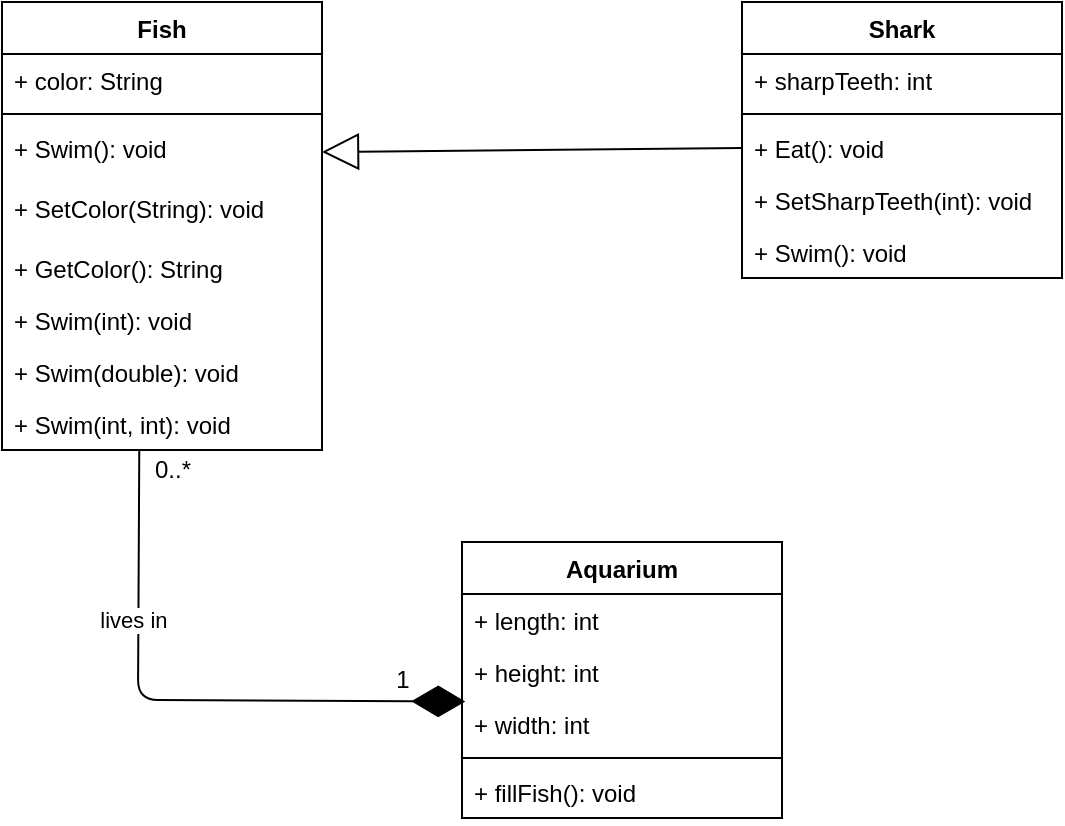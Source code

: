 <mxfile version="13.8.0" type="github">
  <diagram id="C5RBs43oDa-KdzZeNtuy" name="Page-1">
    <mxGraphModel dx="556" dy="602" grid="1" gridSize="10" guides="1" tooltips="1" connect="1" arrows="1" fold="1" page="1" pageScale="1" pageWidth="827" pageHeight="1169" math="0" shadow="0">
      <root>
        <mxCell id="WIyWlLk6GJQsqaUBKTNV-0" />
        <mxCell id="WIyWlLk6GJQsqaUBKTNV-1" parent="WIyWlLk6GJQsqaUBKTNV-0" />
        <mxCell id="ZDt5OQKj0tVtjhARu_XK-0" value="Fish" style="swimlane;fontStyle=1;align=center;verticalAlign=top;childLayout=stackLayout;horizontal=1;startSize=26;horizontalStack=0;resizeParent=1;resizeParentMax=0;resizeLast=0;collapsible=1;marginBottom=0;" vertex="1" parent="WIyWlLk6GJQsqaUBKTNV-1">
          <mxGeometry x="240" y="140" width="160" height="224" as="geometry" />
        </mxCell>
        <mxCell id="ZDt5OQKj0tVtjhARu_XK-1" value="+ color: String" style="text;strokeColor=none;fillColor=none;align=left;verticalAlign=top;spacingLeft=4;spacingRight=4;overflow=hidden;rotatable=0;points=[[0,0.5],[1,0.5]];portConstraint=eastwest;" vertex="1" parent="ZDt5OQKj0tVtjhARu_XK-0">
          <mxGeometry y="26" width="160" height="26" as="geometry" />
        </mxCell>
        <mxCell id="ZDt5OQKj0tVtjhARu_XK-2" value="" style="line;strokeWidth=1;fillColor=none;align=left;verticalAlign=middle;spacingTop=-1;spacingLeft=3;spacingRight=3;rotatable=0;labelPosition=right;points=[];portConstraint=eastwest;" vertex="1" parent="ZDt5OQKj0tVtjhARu_XK-0">
          <mxGeometry y="52" width="160" height="8" as="geometry" />
        </mxCell>
        <mxCell id="ZDt5OQKj0tVtjhARu_XK-3" value="+ Swim(): void" style="text;strokeColor=none;fillColor=none;align=left;verticalAlign=top;spacingLeft=4;spacingRight=4;overflow=hidden;rotatable=0;points=[[0,0.5],[1,0.5]];portConstraint=eastwest;" vertex="1" parent="ZDt5OQKj0tVtjhARu_XK-0">
          <mxGeometry y="60" width="160" height="30" as="geometry" />
        </mxCell>
        <mxCell id="ZDt5OQKj0tVtjhARu_XK-5" value="+ SetColor(String): void" style="text;strokeColor=none;fillColor=none;align=left;verticalAlign=top;spacingLeft=4;spacingRight=4;overflow=hidden;rotatable=0;points=[[0,0.5],[1,0.5]];portConstraint=eastwest;" vertex="1" parent="ZDt5OQKj0tVtjhARu_XK-0">
          <mxGeometry y="90" width="160" height="30" as="geometry" />
        </mxCell>
        <mxCell id="ZDt5OQKj0tVtjhARu_XK-6" value="+ GetColor(): String" style="text;strokeColor=none;fillColor=none;align=left;verticalAlign=top;spacingLeft=4;spacingRight=4;overflow=hidden;rotatable=0;points=[[0,0.5],[1,0.5]];portConstraint=eastwest;" vertex="1" parent="ZDt5OQKj0tVtjhARu_XK-0">
          <mxGeometry y="120" width="160" height="26" as="geometry" />
        </mxCell>
        <mxCell id="ZDt5OQKj0tVtjhARu_XK-7" value="+ Swim(int): void" style="text;strokeColor=none;fillColor=none;align=left;verticalAlign=top;spacingLeft=4;spacingRight=4;overflow=hidden;rotatable=0;points=[[0,0.5],[1,0.5]];portConstraint=eastwest;" vertex="1" parent="ZDt5OQKj0tVtjhARu_XK-0">
          <mxGeometry y="146" width="160" height="26" as="geometry" />
        </mxCell>
        <mxCell id="ZDt5OQKj0tVtjhARu_XK-8" value="+ Swim(double): void" style="text;strokeColor=none;fillColor=none;align=left;verticalAlign=top;spacingLeft=4;spacingRight=4;overflow=hidden;rotatable=0;points=[[0,0.5],[1,0.5]];portConstraint=eastwest;" vertex="1" parent="ZDt5OQKj0tVtjhARu_XK-0">
          <mxGeometry y="172" width="160" height="26" as="geometry" />
        </mxCell>
        <mxCell id="ZDt5OQKj0tVtjhARu_XK-9" value="+ Swim(int, int): void" style="text;strokeColor=none;fillColor=none;align=left;verticalAlign=top;spacingLeft=4;spacingRight=4;overflow=hidden;rotatable=0;points=[[0,0.5],[1,0.5]];portConstraint=eastwest;" vertex="1" parent="ZDt5OQKj0tVtjhARu_XK-0">
          <mxGeometry y="198" width="160" height="26" as="geometry" />
        </mxCell>
        <mxCell id="ZDt5OQKj0tVtjhARu_XK-23" value="" style="endArrow=diamondThin;endFill=1;endSize=24;html=1;entryX=0.01;entryY=0.068;entryDx=0;entryDy=0;entryPerimeter=0;exitX=0.429;exitY=0.995;exitDx=0;exitDy=0;exitPerimeter=0;" edge="1" parent="WIyWlLk6GJQsqaUBKTNV-1" source="ZDt5OQKj0tVtjhARu_XK-9" target="ZDt5OQKj0tVtjhARu_XK-20">
          <mxGeometry width="160" relative="1" as="geometry">
            <mxPoint x="340" y="410" as="sourcePoint" />
            <mxPoint x="590" y="320" as="targetPoint" />
            <Array as="points">
              <mxPoint x="308" y="489" />
            </Array>
          </mxGeometry>
        </mxCell>
        <mxCell id="ZDt5OQKj0tVtjhARu_XK-24" value="lives in&amp;nbsp;" style="edgeLabel;html=1;align=center;verticalAlign=middle;resizable=0;points=[];" vertex="1" connectable="0" parent="ZDt5OQKj0tVtjhARu_XK-23">
          <mxGeometry x="-0.162" y="-1" relative="1" as="geometry">
            <mxPoint y="-36.04" as="offset" />
          </mxGeometry>
        </mxCell>
        <mxCell id="ZDt5OQKj0tVtjhARu_XK-16" value="Aquarium" style="swimlane;fontStyle=1;align=center;verticalAlign=top;childLayout=stackLayout;horizontal=1;startSize=26;horizontalStack=0;resizeParent=1;resizeParentMax=0;resizeLast=0;collapsible=1;marginBottom=0;" vertex="1" parent="WIyWlLk6GJQsqaUBKTNV-1">
          <mxGeometry x="470" y="410" width="160" height="138" as="geometry" />
        </mxCell>
        <mxCell id="ZDt5OQKj0tVtjhARu_XK-17" value="+ length: int" style="text;strokeColor=none;fillColor=none;align=left;verticalAlign=top;spacingLeft=4;spacingRight=4;overflow=hidden;rotatable=0;points=[[0,0.5],[1,0.5]];portConstraint=eastwest;" vertex="1" parent="ZDt5OQKj0tVtjhARu_XK-16">
          <mxGeometry y="26" width="160" height="26" as="geometry" />
        </mxCell>
        <mxCell id="ZDt5OQKj0tVtjhARu_XK-21" value="+ height: int" style="text;strokeColor=none;fillColor=none;align=left;verticalAlign=top;spacingLeft=4;spacingRight=4;overflow=hidden;rotatable=0;points=[[0,0.5],[1,0.5]];portConstraint=eastwest;" vertex="1" parent="ZDt5OQKj0tVtjhARu_XK-16">
          <mxGeometry y="52" width="160" height="26" as="geometry" />
        </mxCell>
        <mxCell id="ZDt5OQKj0tVtjhARu_XK-20" value="+ width: int" style="text;strokeColor=none;fillColor=none;align=left;verticalAlign=top;spacingLeft=4;spacingRight=4;overflow=hidden;rotatable=0;points=[[0,0.5],[1,0.5]];portConstraint=eastwest;" vertex="1" parent="ZDt5OQKj0tVtjhARu_XK-16">
          <mxGeometry y="78" width="160" height="26" as="geometry" />
        </mxCell>
        <mxCell id="ZDt5OQKj0tVtjhARu_XK-18" value="" style="line;strokeWidth=1;fillColor=none;align=left;verticalAlign=middle;spacingTop=-1;spacingLeft=3;spacingRight=3;rotatable=0;labelPosition=right;points=[];portConstraint=eastwest;" vertex="1" parent="ZDt5OQKj0tVtjhARu_XK-16">
          <mxGeometry y="104" width="160" height="8" as="geometry" />
        </mxCell>
        <mxCell id="ZDt5OQKj0tVtjhARu_XK-19" value="+ fillFish(): void" style="text;strokeColor=none;fillColor=none;align=left;verticalAlign=top;spacingLeft=4;spacingRight=4;overflow=hidden;rotatable=0;points=[[0,0.5],[1,0.5]];portConstraint=eastwest;" vertex="1" parent="ZDt5OQKj0tVtjhARu_XK-16">
          <mxGeometry y="112" width="160" height="26" as="geometry" />
        </mxCell>
        <mxCell id="ZDt5OQKj0tVtjhARu_XK-27" value="" style="endArrow=block;endSize=16;endFill=0;html=1;entryX=1;entryY=0.5;entryDx=0;entryDy=0;exitX=0;exitY=0.5;exitDx=0;exitDy=0;" edge="1" parent="WIyWlLk6GJQsqaUBKTNV-1" source="ZDt5OQKj0tVtjhARu_XK-13" target="ZDt5OQKj0tVtjhARu_XK-3">
          <mxGeometry width="160" relative="1" as="geometry">
            <mxPoint x="606" y="215" as="sourcePoint" />
            <mxPoint x="590" y="320" as="targetPoint" />
          </mxGeometry>
        </mxCell>
        <mxCell id="ZDt5OQKj0tVtjhARu_XK-10" value="Shark" style="swimlane;fontStyle=1;align=center;verticalAlign=top;childLayout=stackLayout;horizontal=1;startSize=26;horizontalStack=0;resizeParent=1;resizeParentMax=0;resizeLast=0;collapsible=1;marginBottom=0;" vertex="1" parent="WIyWlLk6GJQsqaUBKTNV-1">
          <mxGeometry x="610" y="140" width="160" height="138" as="geometry" />
        </mxCell>
        <mxCell id="ZDt5OQKj0tVtjhARu_XK-11" value="+ sharpTeeth: int" style="text;strokeColor=none;fillColor=none;align=left;verticalAlign=top;spacingLeft=4;spacingRight=4;overflow=hidden;rotatable=0;points=[[0,0.5],[1,0.5]];portConstraint=eastwest;" vertex="1" parent="ZDt5OQKj0tVtjhARu_XK-10">
          <mxGeometry y="26" width="160" height="26" as="geometry" />
        </mxCell>
        <mxCell id="ZDt5OQKj0tVtjhARu_XK-12" value="" style="line;strokeWidth=1;fillColor=none;align=left;verticalAlign=middle;spacingTop=-1;spacingLeft=3;spacingRight=3;rotatable=0;labelPosition=right;points=[];portConstraint=eastwest;" vertex="1" parent="ZDt5OQKj0tVtjhARu_XK-10">
          <mxGeometry y="52" width="160" height="8" as="geometry" />
        </mxCell>
        <mxCell id="ZDt5OQKj0tVtjhARu_XK-13" value="+ Eat(): void" style="text;strokeColor=none;fillColor=none;align=left;verticalAlign=top;spacingLeft=4;spacingRight=4;overflow=hidden;rotatable=0;points=[[0,0.5],[1,0.5]];portConstraint=eastwest;" vertex="1" parent="ZDt5OQKj0tVtjhARu_XK-10">
          <mxGeometry y="60" width="160" height="26" as="geometry" />
        </mxCell>
        <mxCell id="ZDt5OQKj0tVtjhARu_XK-14" value="+ SetSharpTeeth(int): void" style="text;strokeColor=none;fillColor=none;align=left;verticalAlign=top;spacingLeft=4;spacingRight=4;overflow=hidden;rotatable=0;points=[[0,0.5],[1,0.5]];portConstraint=eastwest;" vertex="1" parent="ZDt5OQKj0tVtjhARu_XK-10">
          <mxGeometry y="86" width="160" height="26" as="geometry" />
        </mxCell>
        <mxCell id="ZDt5OQKj0tVtjhARu_XK-15" value="+ Swim(): void" style="text;strokeColor=none;fillColor=none;align=left;verticalAlign=top;spacingLeft=4;spacingRight=4;overflow=hidden;rotatable=0;points=[[0,0.5],[1,0.5]];portConstraint=eastwest;" vertex="1" parent="ZDt5OQKj0tVtjhARu_XK-10">
          <mxGeometry y="112" width="160" height="26" as="geometry" />
        </mxCell>
        <mxCell id="ZDt5OQKj0tVtjhARu_XK-30" value="1" style="text;html=1;align=center;verticalAlign=middle;resizable=0;points=[];autosize=1;" vertex="1" parent="WIyWlLk6GJQsqaUBKTNV-1">
          <mxGeometry x="430" y="469" width="20" height="20" as="geometry" />
        </mxCell>
        <mxCell id="ZDt5OQKj0tVtjhARu_XK-31" value="0..*" style="text;html=1;align=center;verticalAlign=middle;resizable=0;points=[];autosize=1;" vertex="1" parent="WIyWlLk6GJQsqaUBKTNV-1">
          <mxGeometry x="310" y="364" width="30" height="20" as="geometry" />
        </mxCell>
      </root>
    </mxGraphModel>
  </diagram>
</mxfile>
